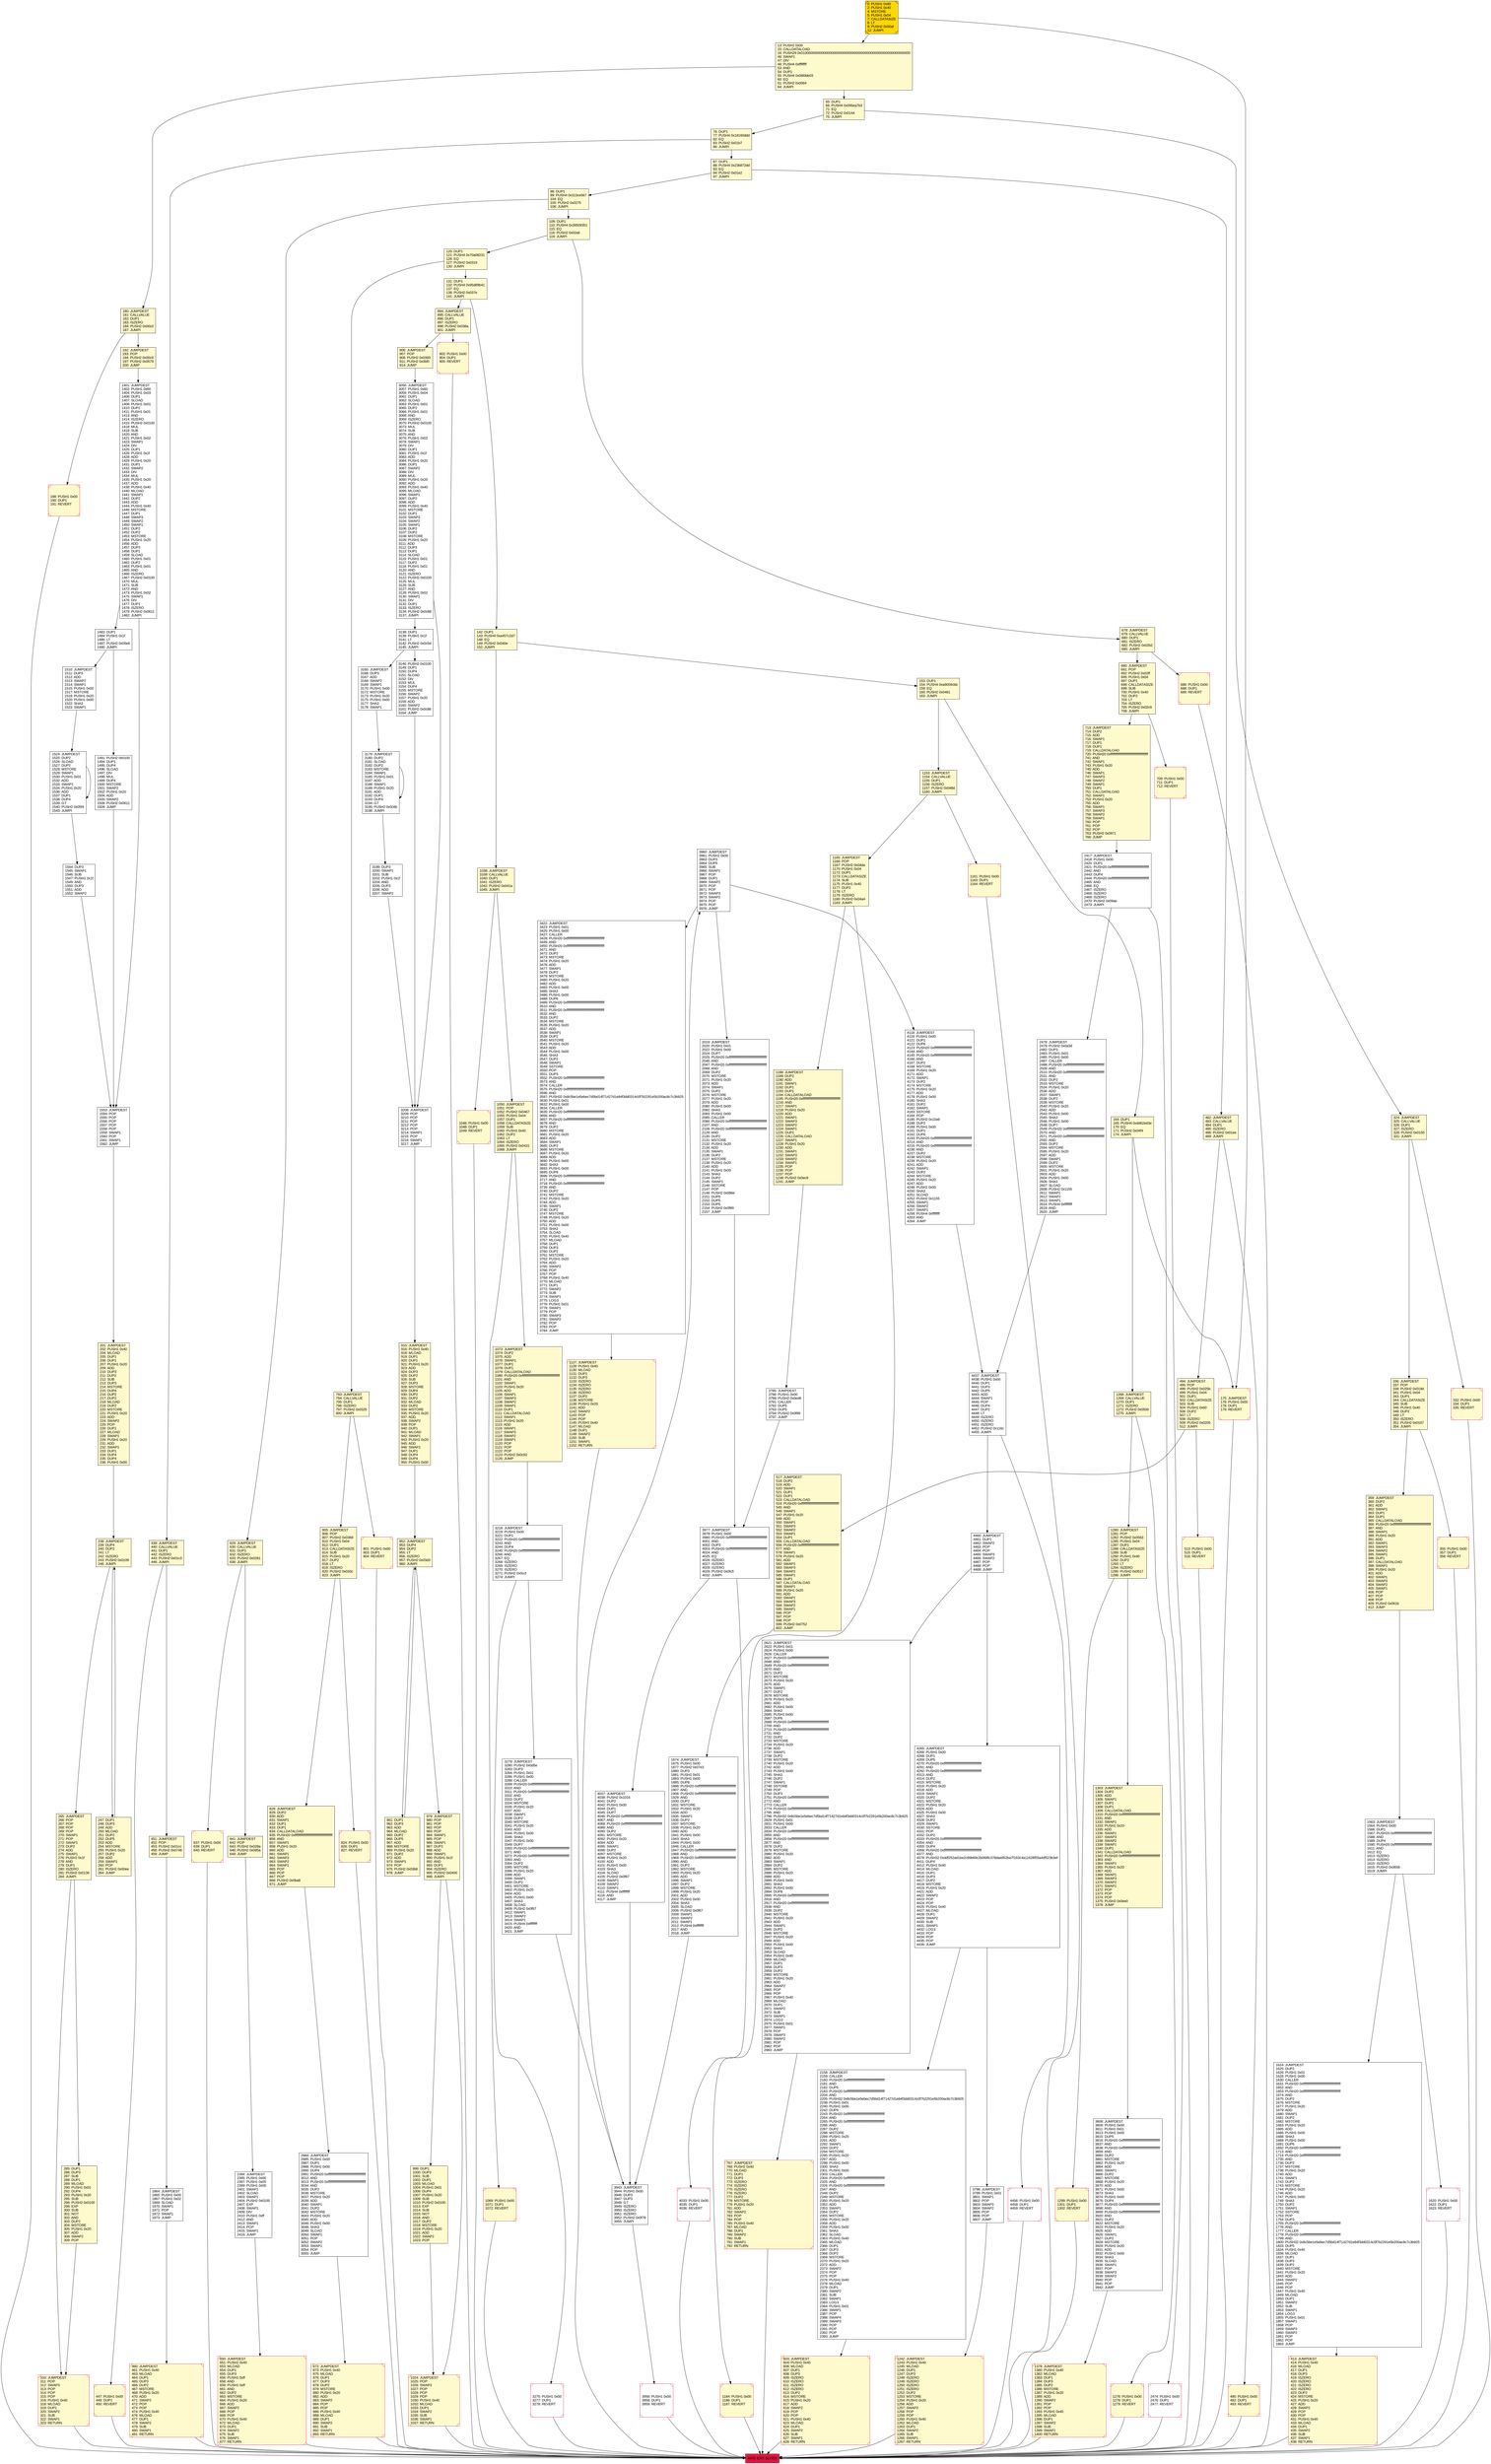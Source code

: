 digraph G {
bgcolor=transparent rankdir=UD;
node [shape=box style=filled color=black fillcolor=white fontname=arial fontcolor=black];
1184 [label="1184: PUSH1 0x00\l1186: DUP1\l1187: REVERT\l" fillcolor=lemonchiffon shape=Msquare color=crimson ];
4460 [label="4460: JUMPDEST\l4461: DUP1\l4462: SWAP2\l4463: POP\l4464: POP\l4465: SWAP3\l4466: SWAP2\l4467: POP\l4468: POP\l4469: JUMP\l" ];
2417 [label="2417: JUMPDEST\l2418: PUSH1 0x00\l2420: DUP1\l2421: PUSH20 0xffffffffffffffffffffffffffffffffffffffff\l2442: AND\l2443: DUP4\l2444: PUSH20 0xffffffffffffffffffffffffffffffffffffffff\l2465: AND\l2466: EQ\l2467: ISZERO\l2468: ISZERO\l2469: ISZERO\l2470: PUSH2 0x09ae\l2473: JUMPI\l" ];
952 [label="952: JUMPDEST\l953: DUP4\l954: DUP2\l955: LT\l956: ISZERO\l957: PUSH2 0x03d3\l960: JUMPI\l" fillcolor=lemonchiffon ];
0 [label="0: PUSH1 0x80\l2: PUSH1 0x40\l4: MSTORE\l5: PUSH1 0x04\l7: CALLDATASIZE\l8: LT\l9: PUSH2 0x00af\l12: JUMPI\l" fillcolor=lemonchiffon shape=Msquare fillcolor=gold ];
2474 [label="2474: PUSH1 0x00\l2476: DUP1\l2477: REVERT\l" shape=Msquare color=crimson ];
3977 [label="3977: JUMPDEST\l3978: PUSH1 0x00\l3980: PUSH20 0xffffffffffffffffffffffffffffffffffffffff\l4001: AND\l4002: DUP3\l4003: PUSH20 0xffffffffffffffffffffffffffffffffffffffff\l4024: AND\l4025: EQ\l4026: ISZERO\l4027: ISZERO\l4028: ISZERO\l4029: PUSH2 0x0fc5\l4032: JUMPI\l" ];
686 [label="686: PUSH1 0x00\l688: DUP1\l689: REVERT\l" fillcolor=lemonchiffon shape=Msquare color=crimson ];
3218 [label="3218: JUMPDEST\l3219: PUSH1 0x00\l3221: DUP1\l3222: PUSH20 0xffffffffffffffffffffffffffffffffffffffff\l3243: AND\l3244: DUP4\l3245: PUSH20 0xffffffffffffffffffffffffffffffffffffffff\l3266: AND\l3267: EQ\l3268: ISZERO\l3269: ISZERO\l3270: ISZERO\l3271: PUSH2 0x0ccf\l3274: JUMPI\l" ];
4118 [label="4118: JUMPDEST\l4119: PUSH1 0x00\l4121: DUP1\l4122: DUP6\l4123: PUSH20 0xffffffffffffffffffffffffffffffffffffffff\l4144: AND\l4145: PUSH20 0xffffffffffffffffffffffffffffffffffffffff\l4166: AND\l4167: DUP2\l4168: MSTORE\l4169: PUSH1 0x20\l4171: ADD\l4172: SWAP1\l4173: DUP2\l4174: MSTORE\l4175: PUSH1 0x20\l4177: ADD\l4178: PUSH1 0x00\l4180: SHA3\l4181: DUP2\l4182: SWAP1\l4183: SSTORE\l4184: POP\l4185: PUSH2 0x10a9\l4188: DUP2\l4189: PUSH1 0x00\l4191: DUP1\l4192: DUP6\l4193: PUSH20 0xffffffffffffffffffffffffffffffffffffffff\l4214: AND\l4215: PUSH20 0xffffffffffffffffffffffffffffffffffffffff\l4236: AND\l4237: DUP2\l4238: MSTORE\l4239: PUSH1 0x20\l4241: ADD\l4242: SWAP1\l4243: DUP2\l4244: MSTORE\l4245: PUSH1 0x20\l4247: ADD\l4248: PUSH1 0x00\l4250: SHA3\l4251: SLOAD\l4252: PUSH2 0x1155\l4255: SWAP1\l4256: SWAP2\l4257: SWAP1\l4258: PUSH4 0xffffffff\l4263: AND\l4264: JUMP\l" ];
1038 [label="1038: JUMPDEST\l1039: CALLVALUE\l1040: DUP1\l1041: ISZERO\l1042: PUSH2 0x041a\l1045: JUMPI\l" fillcolor=lemonchiffon ];
285 [label="285: DUP1\l286: DUP3\l287: SUB\l288: DUP1\l289: MLOAD\l290: PUSH1 0x01\l292: DUP4\l293: PUSH1 0x20\l295: SUB\l296: PUSH2 0x0100\l299: EXP\l300: SUB\l301: NOT\l302: AND\l303: DUP2\l304: MSTORE\l305: PUSH1 0x20\l307: ADD\l308: SWAP2\l309: POP\l" fillcolor=lemonchiffon ];
188 [label="188: PUSH1 0x00\l190: DUP1\l191: REVERT\l" fillcolor=lemonchiffon shape=Msquare color=crimson ];
76 [label="76: DUP1\l77: PUSH4 0x18160ddd\l82: EQ\l83: PUSH2 0x01b7\l86: JUMPI\l" fillcolor=lemonchiffon ];
447 [label="447: PUSH1 0x00\l449: DUP1\l450: REVERT\l" fillcolor=lemonchiffon shape=Msquare color=crimson ];
439 [label="439: JUMPDEST\l440: CALLVALUE\l441: DUP1\l442: ISZERO\l443: PUSH2 0x01c3\l446: JUMPI\l" fillcolor=lemonchiffon ];
1073 [label="1073: JUMPDEST\l1074: DUP2\l1075: ADD\l1076: SWAP1\l1077: DUP1\l1078: DUP1\l1079: CALLDATALOAD\l1080: PUSH20 0xffffffffffffffffffffffffffffffffffffffff\l1101: AND\l1102: SWAP1\l1103: PUSH1 0x20\l1105: ADD\l1106: SWAP1\l1107: SWAP3\l1108: SWAP2\l1109: SWAP1\l1110: DUP1\l1111: CALLDATALOAD\l1112: SWAP1\l1113: PUSH1 0x20\l1115: ADD\l1116: SWAP1\l1117: SWAP3\l1118: SWAP2\l1119: SWAP1\l1120: POP\l1121: POP\l1122: POP\l1123: PUSH2 0x0c92\l1126: JUMP\l" fillcolor=lemonchiffon ];
1165 [label="1165: JUMPDEST\l1166: POP\l1167: PUSH2 0x04da\l1170: PUSH1 0x04\l1172: DUP1\l1173: CALLDATASIZE\l1174: SUB\l1175: PUSH1 0x40\l1177: DUP2\l1178: LT\l1179: ISZERO\l1180: PUSH2 0x04a4\l1183: JUMPI\l" fillcolor=lemonchiffon ];
915 [label="915: JUMPDEST\l916: PUSH1 0x40\l918: MLOAD\l919: DUP1\l920: DUP1\l921: PUSH1 0x20\l923: ADD\l924: DUP3\l925: DUP2\l926: SUB\l927: DUP3\l928: MSTORE\l929: DUP4\l930: DUP2\l931: DUP2\l932: MLOAD\l933: DUP2\l934: MSTORE\l935: PUSH1 0x20\l937: ADD\l938: SWAP2\l939: POP\l940: DUP1\l941: MLOAD\l942: SWAP1\l943: PUSH1 0x20\l945: ADD\l946: SWAP1\l947: DUP1\l948: DUP4\l949: DUP4\l950: PUSH1 0x00\l" fillcolor=lemonchiffon ];
805 [label="805: JUMPDEST\l806: POP\l807: PUSH2 0x0368\l810: PUSH1 0x04\l812: DUP1\l813: CALLDATASIZE\l814: SUB\l815: PUSH1 0x20\l817: DUP2\l818: LT\l819: ISZERO\l820: PUSH2 0x033c\l823: JUMPI\l" fillcolor=lemonchiffon ];
1553 [label="1553: JUMPDEST\l1554: POP\l1555: POP\l1556: POP\l1557: POP\l1558: POP\l1559: SWAP1\l1560: POP\l1561: SWAP1\l1562: JUMP\l" ];
3279 [label="3279: JUMPDEST\l3280: PUSH2 0x0d5e\l3283: DUP3\l3284: PUSH1 0x01\l3286: PUSH1 0x00\l3288: CALLER\l3289: PUSH20 0xffffffffffffffffffffffffffffffffffffffff\l3310: AND\l3311: PUSH20 0xffffffffffffffffffffffffffffffffffffffff\l3332: AND\l3333: DUP2\l3334: MSTORE\l3335: PUSH1 0x20\l3337: ADD\l3338: SWAP1\l3339: DUP2\l3340: MSTORE\l3341: PUSH1 0x20\l3343: ADD\l3344: PUSH1 0x00\l3346: SHA3\l3347: PUSH1 0x00\l3349: DUP7\l3350: PUSH20 0xffffffffffffffffffffffffffffffffffffffff\l3371: AND\l3372: PUSH20 0xffffffffffffffffffffffffffffffffffffffff\l3393: AND\l3394: DUP2\l3395: MSTORE\l3396: PUSH1 0x20\l3398: ADD\l3399: SWAP1\l3400: DUP2\l3401: MSTORE\l3402: PUSH1 0x20\l3404: ADD\l3405: PUSH1 0x00\l3407: SHA3\l3408: SLOAD\l3409: PUSH2 0x0f67\l3412: SWAP1\l3413: SWAP2\l3414: SWAP1\l3415: PUSH4 0xffffffff\l3420: AND\l3421: JUMP\l" ];
902 [label="902: PUSH1 0x00\l904: DUP1\l905: REVERT\l" fillcolor=lemonchiffon shape=Msquare color=crimson ];
1268 [label="1268: JUMPDEST\l1269: CALLVALUE\l1270: DUP1\l1271: ISZERO\l1272: PUSH2 0x0500\l1275: JUMPI\l" fillcolor=lemonchiffon ];
1161 [label="1161: PUSH1 0x00\l1163: DUP1\l1164: REVERT\l" fillcolor=lemonchiffon shape=Msquare color=crimson ];
2019 [label="2019: JUMPDEST\l2020: PUSH1 0x01\l2022: PUSH1 0x00\l2024: DUP7\l2025: PUSH20 0xffffffffffffffffffffffffffffffffffffffff\l2046: AND\l2047: PUSH20 0xffffffffffffffffffffffffffffffffffffffff\l2068: AND\l2069: DUP2\l2070: MSTORE\l2071: PUSH1 0x20\l2073: ADD\l2074: SWAP1\l2075: DUP2\l2076: MSTORE\l2077: PUSH1 0x20\l2079: ADD\l2080: PUSH1 0x00\l2082: SHA3\l2083: PUSH1 0x00\l2085: CALLER\l2086: PUSH20 0xffffffffffffffffffffffffffffffffffffffff\l2107: AND\l2108: PUSH20 0xffffffffffffffffffffffffffffffffffffffff\l2129: AND\l2130: DUP2\l2131: MSTORE\l2132: PUSH1 0x20\l2134: ADD\l2135: SWAP1\l2136: DUP2\l2137: MSTORE\l2138: PUSH1 0x20\l2140: ADD\l2141: PUSH1 0x00\l2143: SHA3\l2144: DUP2\l2145: SWAP1\l2146: SSTORE\l2147: POP\l2148: PUSH2 0x086e\l2151: DUP5\l2152: DUP5\l2153: DUP5\l2154: PUSH2 0x0f89\l2157: JUMP\l" ];
3960 [label="3960: JUMPDEST\l3961: PUSH1 0x00\l3963: DUP3\l3964: DUP5\l3965: SUB\l3966: SWAP1\l3967: POP\l3968: DUP1\l3969: SWAP2\l3970: POP\l3971: POP\l3972: SWAP3\l3973: SWAP2\l3974: POP\l3975: POP\l3976: JUMP\l" ];
494 [label="494: JUMPDEST\l495: POP\l496: PUSH2 0x025b\l499: PUSH1 0x04\l501: DUP1\l502: CALLDATASIZE\l503: SUB\l504: PUSH1 0x60\l506: DUP2\l507: LT\l508: ISZERO\l509: PUSH2 0x0205\l512: JUMPI\l" fillcolor=lemonchiffon ];
109 [label="109: DUP1\l110: PUSH4 0x39509351\l115: EQ\l116: PUSH2 0x02a6\l119: JUMPI\l" fillcolor=lemonchiffon ];
1544 [label="1544: DUP3\l1545: SWAP1\l1546: SUB\l1547: PUSH1 0x1f\l1549: AND\l1550: DUP3\l1551: ADD\l1552: SWAP2\l" ];
87 [label="87: DUP1\l88: PUSH4 0x23b872dd\l93: EQ\l94: PUSH2 0x01e2\l97: JUMPI\l" fillcolor=lemonchiffon ];
3179 [label="3179: JUMPDEST\l3180: DUP2\l3181: SLOAD\l3182: DUP2\l3183: MSTORE\l3184: SWAP1\l3185: PUSH1 0x01\l3187: ADD\l3188: SWAP1\l3189: PUSH1 0x20\l3191: ADD\l3192: DUP1\l3193: DUP4\l3194: GT\l3195: PUSH2 0x0c6b\l3198: JUMPI\l" ];
2984 [label="2984: JUMPDEST\l2985: PUSH1 0x00\l2987: DUP1\l2988: PUSH1 0x00\l2990: DUP4\l2991: PUSH20 0xffffffffffffffffffffffffffffffffffffffff\l3012: AND\l3013: PUSH20 0xffffffffffffffffffffffffffffffffffffffff\l3034: AND\l3035: DUP2\l3036: MSTORE\l3037: PUSH1 0x20\l3039: ADD\l3040: SWAP1\l3041: DUP2\l3042: MSTORE\l3043: PUSH1 0x20\l3045: ADD\l3046: PUSH1 0x00\l3048: SHA3\l3049: SLOAD\l3050: SWAP1\l3051: POP\l3052: SWAP2\l3053: SWAP1\l3054: POP\l3055: JUMP\l" ];
650 [label="650: JUMPDEST\l651: PUSH1 0x40\l653: MLOAD\l654: DUP1\l655: DUP3\l656: PUSH1 0xff\l658: AND\l659: PUSH1 0xff\l661: AND\l662: DUP2\l663: MSTORE\l664: PUSH1 0x20\l666: ADD\l667: SWAP2\l668: POP\l669: POP\l670: PUSH1 0x40\l672: MLOAD\l673: DUP1\l674: SWAP2\l675: SUB\l676: SWAP1\l677: RETURN\l" fillcolor=lemonchiffon shape=Msquare color=crimson ];
153 [label="153: DUP1\l154: PUSH4 0xa9059cbb\l159: EQ\l160: PUSH2 0x0481\l163: JUMPI\l" fillcolor=lemonchiffon ];
1188 [label="1188: JUMPDEST\l1189: DUP2\l1190: ADD\l1191: SWAP1\l1192: DUP1\l1193: DUP1\l1194: CALLDATALOAD\l1195: PUSH20 0xffffffffffffffffffffffffffffffffffffffff\l1216: AND\l1217: SWAP1\l1218: PUSH1 0x20\l1220: ADD\l1221: SWAP1\l1222: SWAP3\l1223: SWAP2\l1224: SWAP1\l1225: DUP1\l1226: CALLDATALOAD\l1227: SWAP1\l1228: PUSH1 0x20\l1230: ADD\l1231: SWAP1\l1232: SWAP3\l1233: SWAP2\l1234: SWAP1\l1235: POP\l1236: POP\l1237: POP\l1238: PUSH2 0x0ec9\l1241: JUMP\l" fillcolor=lemonchiffon ];
3165 [label="3165: JUMPDEST\l3166: DUP3\l3167: ADD\l3168: SWAP2\l3169: SWAP1\l3170: PUSH1 0x00\l3172: MSTORE\l3173: PUSH1 0x20\l3175: PUSH1 0x00\l3177: SHA3\l3178: SWAP1\l" ];
3199 [label="3199: DUP3\l3200: SWAP1\l3201: SUB\l3202: PUSH1 0x1f\l3204: AND\l3205: DUP3\l3206: ADD\l3207: SWAP2\l" ];
490 [label="490: PUSH1 0x00\l492: DUP1\l493: REVERT\l" fillcolor=lemonchiffon shape=Msquare color=crimson ];
1491 [label="1491: PUSH2 0x0100\l1494: DUP1\l1495: DUP4\l1496: SLOAD\l1497: DIV\l1498: MUL\l1499: DUP4\l1500: MSTORE\l1501: SWAP2\l1502: PUSH1 0x20\l1504: ADD\l1505: SWAP2\l1506: PUSH2 0x0611\l1509: JUMP\l" ];
164 [label="164: DUP1\l165: PUSH4 0xdd62ed3e\l170: EQ\l171: PUSH2 0x04f4\l174: JUMPI\l" fillcolor=lemonchiffon ];
1874 [label="1874: JUMPDEST\l1875: PUSH1 0x00\l1877: PUSH2 0x07e3\l1880: DUP3\l1881: PUSH1 0x01\l1883: PUSH1 0x00\l1885: DUP8\l1886: PUSH20 0xffffffffffffffffffffffffffffffffffffffff\l1907: AND\l1908: PUSH20 0xffffffffffffffffffffffffffffffffffffffff\l1929: AND\l1930: DUP2\l1931: MSTORE\l1932: PUSH1 0x20\l1934: ADD\l1935: SWAP1\l1936: DUP2\l1937: MSTORE\l1938: PUSH1 0x20\l1940: ADD\l1941: PUSH1 0x00\l1943: SHA3\l1944: PUSH1 0x00\l1946: CALLER\l1947: PUSH20 0xffffffffffffffffffffffffffffffffffffffff\l1968: AND\l1969: PUSH20 0xffffffffffffffffffffffffffffffffffffffff\l1990: AND\l1991: DUP2\l1992: MSTORE\l1993: PUSH1 0x20\l1995: ADD\l1996: SWAP1\l1997: DUP2\l1998: MSTORE\l1999: PUSH1 0x20\l2001: ADD\l2002: PUSH1 0x00\l2004: SHA3\l2005: SLOAD\l2006: PUSH2 0x0f67\l2009: SWAP1\l2010: SWAP2\l2011: SWAP1\l2012: PUSH4 0xffffffff\l2017: AND\l2018: JUMP\l" ];
713 [label="713: JUMPDEST\l714: DUP2\l715: ADD\l716: SWAP1\l717: DUP1\l718: DUP1\l719: CALLDATALOAD\l720: PUSH20 0xffffffffffffffffffffffffffffffffffffffff\l741: AND\l742: SWAP1\l743: PUSH1 0x20\l745: ADD\l746: SWAP1\l747: SWAP3\l748: SWAP2\l749: SWAP1\l750: DUP1\l751: CALLDATALOAD\l752: SWAP1\l753: PUSH1 0x20\l755: ADD\l756: SWAP1\l757: SWAP3\l758: SWAP2\l759: SWAP1\l760: POP\l761: POP\l762: POP\l763: PUSH2 0x0971\l766: JUMP\l" fillcolor=lemonchiffon ];
1127 [label="1127: JUMPDEST\l1128: PUSH1 0x40\l1130: MLOAD\l1131: DUP1\l1132: DUP3\l1133: ISZERO\l1134: ISZERO\l1135: ISZERO\l1136: ISZERO\l1137: DUP2\l1138: MSTORE\l1139: PUSH1 0x20\l1141: ADD\l1142: SWAP2\l1143: POP\l1144: POP\l1145: PUSH1 0x40\l1147: MLOAD\l1148: DUP1\l1149: SWAP2\l1150: SUB\l1151: SWAP1\l1152: RETURN\l" fillcolor=lemonchiffon shape=Msquare color=crimson ];
2158 [label="2158: JUMPDEST\l2159: CALLER\l2160: PUSH20 0xffffffffffffffffffffffffffffffffffffffff\l2181: AND\l2182: DUP5\l2183: PUSH20 0xffffffffffffffffffffffffffffffffffffffff\l2204: AND\l2205: PUSH32 0x8c5be1e5ebec7d5bd14f71427d1e84f3dd0314c0f7b2291e5b200ac8c7c3b925\l2238: PUSH1 0x01\l2240: PUSH1 0x00\l2242: DUP9\l2243: PUSH20 0xffffffffffffffffffffffffffffffffffffffff\l2264: AND\l2265: PUSH20 0xffffffffffffffffffffffffffffffffffffffff\l2286: AND\l2287: DUP2\l2288: MSTORE\l2289: PUSH1 0x20\l2291: ADD\l2292: SWAP1\l2293: DUP2\l2294: MSTORE\l2295: PUSH1 0x20\l2297: ADD\l2298: PUSH1 0x00\l2300: SHA3\l2301: PUSH1 0x00\l2303: CALLER\l2304: PUSH20 0xffffffffffffffffffffffffffffffffffffffff\l2325: AND\l2326: PUSH20 0xffffffffffffffffffffffffffffffffffffffff\l2347: AND\l2348: DUP2\l2349: MSTORE\l2350: PUSH1 0x20\l2352: ADD\l2353: SWAP1\l2354: DUP2\l2355: MSTORE\l2356: PUSH1 0x20\l2358: ADD\l2359: PUSH1 0x00\l2361: SHA3\l2362: SLOAD\l2363: PUSH1 0x40\l2365: MLOAD\l2366: DUP1\l2367: DUP3\l2368: DUP2\l2369: MSTORE\l2370: PUSH1 0x20\l2372: ADD\l2373: SWAP2\l2374: POP\l2375: POP\l2376: PUSH1 0x40\l2378: MLOAD\l2379: DUP1\l2380: SWAP2\l2381: SUB\l2382: SWAP1\l2383: LOG3\l2384: PUSH1 0x01\l2386: SWAP1\l2387: POP\l2388: SWAP4\l2389: SWAP3\l2390: POP\l2391: POP\l2392: POP\l2393: JUMP\l" ];
690 [label="690: JUMPDEST\l691: POP\l692: PUSH2 0x02ff\l695: PUSH1 0x04\l697: DUP1\l698: CALLDATASIZE\l699: SUB\l700: PUSH1 0x40\l702: DUP2\l703: LT\l704: ISZERO\l705: PUSH2 0x02c9\l708: JUMPI\l" fillcolor=lemonchiffon ];
1276 [label="1276: PUSH1 0x00\l1278: DUP1\l1279: REVERT\l" fillcolor=lemonchiffon shape=Msquare color=crimson ];
4033 [label="4033: PUSH1 0x00\l4035: DUP1\l4036: REVERT\l" shape=Msquare color=crimson ];
793 [label="793: JUMPDEST\l794: CALLVALUE\l795: DUP1\l796: ISZERO\l797: PUSH2 0x0325\l800: JUMPI\l" fillcolor=lemonchiffon ];
1563 [label="1563: JUMPDEST\l1564: PUSH1 0x00\l1566: DUP1\l1567: PUSH20 0xffffffffffffffffffffffffffffffffffffffff\l1588: AND\l1589: DUP4\l1590: PUSH20 0xffffffffffffffffffffffffffffffffffffffff\l1611: AND\l1612: EQ\l1613: ISZERO\l1614: ISZERO\l1615: ISZERO\l1616: PUSH2 0x0658\l1619: JUMPI\l" ];
709 [label="709: PUSH1 0x00\l711: DUP1\l712: REVERT\l" fillcolor=lemonchiffon shape=Msquare color=crimson ];
603 [label="603: JUMPDEST\l604: PUSH1 0x40\l606: MLOAD\l607: DUP1\l608: DUP3\l609: ISZERO\l610: ISZERO\l611: ISZERO\l612: ISZERO\l613: DUP2\l614: MSTORE\l615: PUSH1 0x20\l617: ADD\l618: SWAP2\l619: POP\l620: POP\l621: PUSH1 0x40\l623: MLOAD\l624: DUP1\l625: SWAP2\l626: SUB\l627: SWAP1\l628: RETURN\l" fillcolor=lemonchiffon shape=Msquare color=crimson ];
3808 [label="3808: JUMPDEST\l3809: PUSH1 0x00\l3811: PUSH1 0x01\l3813: PUSH1 0x00\l3815: DUP5\l3816: PUSH20 0xffffffffffffffffffffffffffffffffffffffff\l3837: AND\l3838: PUSH20 0xffffffffffffffffffffffffffffffffffffffff\l3859: AND\l3860: DUP2\l3861: MSTORE\l3862: PUSH1 0x20\l3864: ADD\l3865: SWAP1\l3866: DUP2\l3867: MSTORE\l3868: PUSH1 0x20\l3870: ADD\l3871: PUSH1 0x00\l3873: SHA3\l3874: PUSH1 0x00\l3876: DUP4\l3877: PUSH20 0xffffffffffffffffffffffffffffffffffffffff\l3898: AND\l3899: PUSH20 0xffffffffffffffffffffffffffffffffffffffff\l3920: AND\l3921: DUP2\l3922: MSTORE\l3923: PUSH1 0x20\l3925: ADD\l3926: SWAP1\l3927: DUP2\l3928: MSTORE\l3929: PUSH1 0x20\l3931: ADD\l3932: PUSH1 0x00\l3934: SHA3\l3935: SLOAD\l3936: SWAP1\l3937: POP\l3938: SWAP3\l3939: SWAP2\l3940: POP\l3941: POP\l3942: JUMP\l" ];
979 [label="979: JUMPDEST\l980: POP\l981: POP\l982: POP\l983: POP\l984: SWAP1\l985: POP\l986: SWAP1\l987: DUP2\l988: ADD\l989: SWAP1\l990: PUSH1 0x1f\l992: AND\l993: DUP1\l994: ISZERO\l995: PUSH2 0x0400\l998: JUMPI\l" fillcolor=lemonchiffon ];
3275 [label="3275: PUSH1 0x00\l3277: DUP1\l3278: REVERT\l" shape=Msquare color=crimson ];
517 [label="517: JUMPDEST\l518: DUP2\l519: ADD\l520: SWAP1\l521: DUP1\l522: DUP1\l523: CALLDATALOAD\l524: PUSH20 0xffffffffffffffffffffffffffffffffffffffff\l545: AND\l546: SWAP1\l547: PUSH1 0x20\l549: ADD\l550: SWAP1\l551: SWAP3\l552: SWAP2\l553: SWAP1\l554: DUP1\l555: CALLDATALOAD\l556: PUSH20 0xffffffffffffffffffffffffffffffffffffffff\l577: AND\l578: SWAP1\l579: PUSH1 0x20\l581: ADD\l582: SWAP1\l583: SWAP3\l584: SWAP2\l585: SWAP1\l586: DUP1\l587: CALLDATALOAD\l588: SWAP1\l589: PUSH1 0x20\l591: ADD\l592: SWAP1\l593: SWAP3\l594: SWAP2\l595: SWAP1\l596: POP\l597: POP\l598: POP\l599: PUSH2 0x0752\l602: JUMP\l" fillcolor=lemonchiffon ];
4265 [label="4265: JUMPDEST\l4266: PUSH1 0x00\l4268: DUP1\l4269: DUP5\l4270: PUSH20 0xffffffffffffffffffffffffffffffffffffffff\l4291: AND\l4292: PUSH20 0xffffffffffffffffffffffffffffffffffffffff\l4313: AND\l4314: DUP2\l4315: MSTORE\l4316: PUSH1 0x20\l4318: ADD\l4319: SWAP1\l4320: DUP2\l4321: MSTORE\l4322: PUSH1 0x20\l4324: ADD\l4325: PUSH1 0x00\l4327: SHA3\l4328: DUP2\l4329: SWAP1\l4330: SSTORE\l4331: POP\l4332: DUP2\l4333: PUSH20 0xffffffffffffffffffffffffffffffffffffffff\l4354: AND\l4355: DUP4\l4356: PUSH20 0xffffffffffffffffffffffffffffffffffffffff\l4377: AND\l4378: PUSH32 0xddf252ad1be2c89b69c2b068fc378daa952ba7f163c4a11628f55a4df523b3ef\l4411: DUP4\l4412: PUSH1 0x40\l4414: MLOAD\l4415: DUP1\l4416: DUP3\l4417: DUP2\l4418: MSTORE\l4419: PUSH1 0x20\l4421: ADD\l4422: SWAP2\l4423: POP\l4424: POP\l4425: PUSH1 0x40\l4427: MLOAD\l4428: DUP1\l4429: SWAP2\l4430: SUB\l4431: SWAP1\l4432: LOG3\l4433: POP\l4434: POP\l4435: POP\l4436: JUMP\l" ];
4470 [label="4470: EXIT BLOCK\l" fillcolor=crimson ];
201 [label="201: JUMPDEST\l202: PUSH1 0x40\l204: MLOAD\l205: DUP1\l206: DUP1\l207: PUSH1 0x20\l209: ADD\l210: DUP3\l211: DUP2\l212: SUB\l213: DUP3\l214: MSTORE\l215: DUP4\l216: DUP2\l217: DUP2\l218: MLOAD\l219: DUP2\l220: MSTORE\l221: PUSH1 0x20\l223: ADD\l224: SWAP2\l225: POP\l226: DUP1\l227: MLOAD\l228: SWAP1\l229: PUSH1 0x20\l231: ADD\l232: SWAP1\l233: DUP1\l234: DUP4\l235: DUP4\l236: PUSH1 0x00\l" fillcolor=lemonchiffon ];
3943 [label="3943: JUMPDEST\l3944: PUSH1 0x00\l3946: DUP3\l3947: DUP3\l3948: GT\l3949: ISZERO\l3950: ISZERO\l3951: ISZERO\l3952: PUSH2 0x0f78\l3955: JUMPI\l" ];
3798 [label="3798: JUMPDEST\l3799: PUSH1 0x01\l3801: SWAP1\l3802: POP\l3803: SWAP3\l3804: SWAP2\l3805: POP\l3806: POP\l3807: JUMP\l" ];
359 [label="359: JUMPDEST\l360: DUP2\l361: ADD\l362: SWAP1\l363: DUP1\l364: DUP1\l365: CALLDATALOAD\l366: PUSH20 0xffffffffffffffffffffffffffffffffffffffff\l387: AND\l388: SWAP1\l389: PUSH1 0x20\l391: ADD\l392: SWAP1\l393: SWAP3\l394: SWAP2\l395: SWAP1\l396: DUP1\l397: CALLDATALOAD\l398: SWAP1\l399: PUSH1 0x20\l401: ADD\l402: SWAP1\l403: SWAP3\l404: SWAP2\l405: SWAP1\l406: POP\l407: POP\l408: POP\l409: PUSH2 0x061b\l412: JUMP\l" fillcolor=lemonchiffon ];
460 [label="460: JUMPDEST\l461: PUSH1 0x40\l463: MLOAD\l464: DUP1\l465: DUP3\l466: DUP2\l467: MSTORE\l468: PUSH1 0x20\l470: ADD\l471: SWAP2\l472: POP\l473: POP\l474: PUSH1 0x40\l476: MLOAD\l477: DUP1\l478: SWAP2\l479: SUB\l480: SWAP1\l481: RETURN\l" fillcolor=lemonchiffon shape=Msquare color=crimson ];
1864 [label="1864: JUMPDEST\l1865: PUSH1 0x00\l1867: PUSH1 0x02\l1869: SLOAD\l1870: SWAP1\l1871: POP\l1872: SWAP1\l1873: JUMP\l" ];
801 [label="801: PUSH1 0x00\l803: DUP1\l804: REVERT\l" fillcolor=lemonchiffon shape=Msquare color=crimson ];
1069 [label="1069: PUSH1 0x00\l1071: DUP1\l1072: REVERT\l" fillcolor=lemonchiffon shape=Msquare color=crimson ];
1483 [label="1483: DUP1\l1484: PUSH1 0x1f\l1486: LT\l1487: PUSH2 0x05e6\l1490: JUMPI\l" ];
120 [label="120: DUP1\l121: PUSH4 0x70a08231\l126: EQ\l127: PUSH2 0x0319\l130: JUMPI\l" fillcolor=lemonchiffon ];
451 [label="451: JUMPDEST\l452: POP\l453: PUSH2 0x01cc\l456: PUSH2 0x0748\l459: JUMP\l" fillcolor=lemonchiffon ];
98 [label="98: DUP1\l99: PUSH4 0x313ce567\l104: EQ\l105: PUSH2 0x0275\l108: JUMPI\l" fillcolor=lemonchiffon ];
1024 [label="1024: JUMPDEST\l1025: POP\l1026: SWAP3\l1027: POP\l1028: POP\l1029: POP\l1030: PUSH1 0x40\l1032: MLOAD\l1033: DUP1\l1034: SWAP2\l1035: SUB\l1036: SWAP1\l1037: RETURN\l" fillcolor=lemonchiffon shape=Msquare color=crimson ];
2478 [label="2478: JUMPDEST\l2479: PUSH2 0x0a3d\l2482: DUP3\l2483: PUSH1 0x01\l2485: PUSH1 0x00\l2487: CALLER\l2488: PUSH20 0xffffffffffffffffffffffffffffffffffffffff\l2509: AND\l2510: PUSH20 0xffffffffffffffffffffffffffffffffffffffff\l2531: AND\l2532: DUP2\l2533: MSTORE\l2534: PUSH1 0x20\l2536: ADD\l2537: SWAP1\l2538: DUP2\l2539: MSTORE\l2540: PUSH1 0x20\l2542: ADD\l2543: PUSH1 0x00\l2545: SHA3\l2546: PUSH1 0x00\l2548: DUP7\l2549: PUSH20 0xffffffffffffffffffffffffffffffffffffffff\l2570: AND\l2571: PUSH20 0xffffffffffffffffffffffffffffffffffffffff\l2592: AND\l2593: DUP2\l2594: MSTORE\l2595: PUSH1 0x20\l2597: ADD\l2598: SWAP1\l2599: DUP2\l2600: MSTORE\l2601: PUSH1 0x20\l2603: ADD\l2604: PUSH1 0x00\l2606: SHA3\l2607: SLOAD\l2608: PUSH2 0x1155\l2611: SWAP1\l2612: SWAP2\l2613: SWAP1\l2614: PUSH4 0xffffffff\l2619: AND\l2620: JUMP\l" ];
824 [label="824: PUSH1 0x00\l826: DUP1\l827: REVERT\l" fillcolor=lemonchiffon shape=Msquare color=crimson ];
4037 [label="4037: JUMPDEST\l4038: PUSH2 0x1016\l4041: DUP2\l4042: PUSH1 0x00\l4044: DUP1\l4045: DUP7\l4046: PUSH20 0xffffffffffffffffffffffffffffffffffffffff\l4067: AND\l4068: PUSH20 0xffffffffffffffffffffffffffffffffffffffff\l4089: AND\l4090: DUP2\l4091: MSTORE\l4092: PUSH1 0x20\l4094: ADD\l4095: SWAP1\l4096: DUP2\l4097: MSTORE\l4098: PUSH1 0x20\l4100: ADD\l4101: PUSH1 0x00\l4103: SHA3\l4104: SLOAD\l4105: PUSH2 0x0f67\l4108: SWAP1\l4109: SWAP2\l4110: SWAP1\l4111: PUSH4 0xffffffff\l4116: AND\l4117: JUMP\l" ];
192 [label="192: JUMPDEST\l193: POP\l194: PUSH2 0x00c9\l197: PUSH2 0x0579\l200: JUMP\l" fillcolor=lemonchiffon ];
1050 [label="1050: JUMPDEST\l1051: POP\l1052: PUSH2 0x0467\l1055: PUSH1 0x04\l1057: DUP1\l1058: CALLDATASIZE\l1059: SUB\l1060: PUSH1 0x40\l1062: DUP2\l1063: LT\l1064: ISZERO\l1065: PUSH2 0x0431\l1068: JUMPI\l" fillcolor=lemonchiffon ];
3422 [label="3422: JUMPDEST\l3423: PUSH1 0x01\l3425: PUSH1 0x00\l3427: CALLER\l3428: PUSH20 0xffffffffffffffffffffffffffffffffffffffff\l3449: AND\l3450: PUSH20 0xffffffffffffffffffffffffffffffffffffffff\l3471: AND\l3472: DUP2\l3473: MSTORE\l3474: PUSH1 0x20\l3476: ADD\l3477: SWAP1\l3478: DUP2\l3479: MSTORE\l3480: PUSH1 0x20\l3482: ADD\l3483: PUSH1 0x00\l3485: SHA3\l3486: PUSH1 0x00\l3488: DUP6\l3489: PUSH20 0xffffffffffffffffffffffffffffffffffffffff\l3510: AND\l3511: PUSH20 0xffffffffffffffffffffffffffffffffffffffff\l3532: AND\l3533: DUP2\l3534: MSTORE\l3535: PUSH1 0x20\l3537: ADD\l3538: SWAP1\l3539: DUP2\l3540: MSTORE\l3541: PUSH1 0x20\l3543: ADD\l3544: PUSH1 0x00\l3546: SHA3\l3547: DUP2\l3548: SWAP1\l3549: SSTORE\l3550: POP\l3551: DUP3\l3552: PUSH20 0xffffffffffffffffffffffffffffffffffffffff\l3573: AND\l3574: CALLER\l3575: PUSH20 0xffffffffffffffffffffffffffffffffffffffff\l3596: AND\l3597: PUSH32 0x8c5be1e5ebec7d5bd14f71427d1e84f3dd0314c0f7b2291e5b200ac8c7c3b925\l3630: PUSH1 0x01\l3632: PUSH1 0x00\l3634: CALLER\l3635: PUSH20 0xffffffffffffffffffffffffffffffffffffffff\l3656: AND\l3657: PUSH20 0xffffffffffffffffffffffffffffffffffffffff\l3678: AND\l3679: DUP2\l3680: MSTORE\l3681: PUSH1 0x20\l3683: ADD\l3684: SWAP1\l3685: DUP2\l3686: MSTORE\l3687: PUSH1 0x20\l3689: ADD\l3690: PUSH1 0x00\l3692: SHA3\l3693: PUSH1 0x00\l3695: DUP8\l3696: PUSH20 0xffffffffffffffffffffffffffffffffffffffff\l3717: AND\l3718: PUSH20 0xffffffffffffffffffffffffffffffffffffffff\l3739: AND\l3740: DUP2\l3741: MSTORE\l3742: PUSH1 0x20\l3744: ADD\l3745: SWAP1\l3746: DUP2\l3747: MSTORE\l3748: PUSH1 0x20\l3750: ADD\l3751: PUSH1 0x00\l3753: SHA3\l3754: SLOAD\l3755: PUSH1 0x40\l3757: MLOAD\l3758: DUP1\l3759: DUP3\l3760: DUP2\l3761: MSTORE\l3762: PUSH1 0x20\l3764: ADD\l3765: SWAP2\l3766: POP\l3767: POP\l3768: PUSH1 0x40\l3770: MLOAD\l3771: DUP1\l3772: SWAP2\l3773: SUB\l3774: SWAP1\l3775: LOG3\l3776: PUSH1 0x01\l3778: SWAP1\l3779: POP\l3780: SWAP3\l3781: SWAP2\l3782: POP\l3783: POP\l3784: JUMP\l" ];
513 [label="513: PUSH1 0x00\l515: DUP1\l516: REVERT\l" fillcolor=lemonchiffon shape=Msquare color=crimson ];
413 [label="413: JUMPDEST\l414: PUSH1 0x40\l416: MLOAD\l417: DUP1\l418: DUP3\l419: ISZERO\l420: ISZERO\l421: ISZERO\l422: ISZERO\l423: DUP2\l424: MSTORE\l425: PUSH1 0x20\l427: ADD\l428: SWAP2\l429: POP\l430: POP\l431: PUSH1 0x40\l433: MLOAD\l434: DUP1\l435: SWAP2\l436: SUB\l437: SWAP1\l438: RETURN\l" fillcolor=lemonchiffon shape=Msquare color=crimson ];
3056 [label="3056: JUMPDEST\l3057: PUSH1 0x60\l3059: PUSH1 0x04\l3061: DUP1\l3062: SLOAD\l3063: PUSH1 0x01\l3065: DUP2\l3066: PUSH1 0x01\l3068: AND\l3069: ISZERO\l3070: PUSH2 0x0100\l3073: MUL\l3074: SUB\l3075: AND\l3076: PUSH1 0x02\l3078: SWAP1\l3079: DIV\l3080: DUP1\l3081: PUSH1 0x1f\l3083: ADD\l3084: PUSH1 0x20\l3086: DUP1\l3087: SWAP2\l3088: DIV\l3089: MUL\l3090: PUSH1 0x20\l3092: ADD\l3093: PUSH1 0x40\l3095: MLOAD\l3096: SWAP1\l3097: DUP2\l3098: ADD\l3099: PUSH1 0x40\l3101: MSTORE\l3102: DUP1\l3103: SWAP3\l3104: SWAP2\l3105: SWAP1\l3106: DUP2\l3107: DUP2\l3108: MSTORE\l3109: PUSH1 0x20\l3111: ADD\l3112: DUP3\l3113: DUP1\l3114: SLOAD\l3115: PUSH1 0x01\l3117: DUP2\l3118: PUSH1 0x01\l3120: AND\l3121: ISZERO\l3122: PUSH2 0x0100\l3125: MUL\l3126: SUB\l3127: AND\l3128: PUSH1 0x02\l3130: SWAP1\l3131: DIV\l3132: DUP1\l3133: ISZERO\l3134: PUSH2 0x0c88\l3137: JUMPI\l" ];
1303 [label="1303: JUMPDEST\l1304: DUP2\l1305: ADD\l1306: SWAP1\l1307: DUP1\l1308: DUP1\l1309: CALLDATALOAD\l1310: PUSH20 0xffffffffffffffffffffffffffffffffffffffff\l1331: AND\l1332: SWAP1\l1333: PUSH1 0x20\l1335: ADD\l1336: SWAP1\l1337: SWAP3\l1338: SWAP2\l1339: SWAP1\l1340: DUP1\l1341: CALLDATALOAD\l1342: PUSH20 0xffffffffffffffffffffffffffffffffffffffff\l1363: AND\l1364: SWAP1\l1365: PUSH1 0x20\l1367: ADD\l1368: SWAP1\l1369: SWAP3\l1370: SWAP2\l1371: SWAP1\l1372: POP\l1373: POP\l1374: POP\l1375: PUSH2 0x0ee0\l1378: JUMP\l" fillcolor=lemonchiffon ];
2394 [label="2394: JUMPDEST\l2395: PUSH1 0x00\l2397: PUSH1 0x05\l2399: PUSH1 0x00\l2401: SWAP1\l2402: SLOAD\l2403: SWAP1\l2404: PUSH2 0x0100\l2407: EXP\l2408: SWAP1\l2409: DIV\l2410: PUSH1 0xff\l2412: AND\l2413: SWAP1\l2414: POP\l2415: SWAP1\l2416: JUMP\l" ];
175 [label="175: JUMPDEST\l176: PUSH1 0x00\l178: DUP1\l179: REVERT\l" fillcolor=lemonchiffon shape=Msquare color=crimson ];
336 [label="336: JUMPDEST\l337: POP\l338: PUSH2 0x019d\l341: PUSH1 0x04\l343: DUP1\l344: CALLDATASIZE\l345: SUB\l346: PUSH1 0x40\l348: DUP2\l349: LT\l350: ISZERO\l351: PUSH2 0x0167\l354: JUMPI\l" fillcolor=lemonchiffon ];
310 [label="310: JUMPDEST\l311: POP\l312: SWAP3\l313: POP\l314: POP\l315: POP\l316: PUSH1 0x40\l318: MLOAD\l319: DUP1\l320: SWAP2\l321: SUB\l322: SWAP1\l323: RETURN\l" fillcolor=lemonchiffon shape=Msquare color=crimson ];
1153 [label="1153: JUMPDEST\l1154: CALLVALUE\l1155: DUP1\l1156: ISZERO\l1157: PUSH2 0x048d\l1160: JUMPI\l" fillcolor=lemonchiffon ];
1299 [label="1299: PUSH1 0x00\l1301: DUP1\l1302: REVERT\l" fillcolor=lemonchiffon shape=Msquare color=crimson ];
894 [label="894: JUMPDEST\l895: CALLVALUE\l896: DUP1\l897: ISZERO\l898: PUSH2 0x038a\l901: JUMPI\l" fillcolor=lemonchiffon ];
1046 [label="1046: PUSH1 0x00\l1048: DUP1\l1049: REVERT\l" fillcolor=lemonchiffon shape=Msquare color=crimson ];
265 [label="265: JUMPDEST\l266: POP\l267: POP\l268: POP\l269: POP\l270: SWAP1\l271: POP\l272: SWAP1\l273: DUP2\l274: ADD\l275: SWAP1\l276: PUSH1 0x1f\l278: AND\l279: DUP1\l280: ISZERO\l281: PUSH2 0x0136\l284: JUMPI\l" fillcolor=lemonchiffon ];
3785 [label="3785: JUMPDEST\l3786: PUSH1 0x00\l3788: PUSH2 0x0ed6\l3791: CALLER\l3792: DUP5\l3793: DUP5\l3794: PUSH2 0x0f89\l3797: JUMP\l" ];
3208 [label="3208: JUMPDEST\l3209: POP\l3210: POP\l3211: POP\l3212: POP\l3213: POP\l3214: SWAP1\l3215: POP\l3216: SWAP1\l3217: JUMP\l" ];
355 [label="355: PUSH1 0x00\l357: DUP1\l358: REVERT\l" fillcolor=lemonchiffon shape=Msquare color=crimson ];
678 [label="678: JUMPDEST\l679: CALLVALUE\l680: DUP1\l681: ISZERO\l682: PUSH2 0x02b2\l685: JUMPI\l" fillcolor=lemonchiffon ];
767 [label="767: JUMPDEST\l768: PUSH1 0x40\l770: MLOAD\l771: DUP1\l772: DUP3\l773: ISZERO\l774: ISZERO\l775: ISZERO\l776: ISZERO\l777: DUP2\l778: MSTORE\l779: PUSH1 0x20\l781: ADD\l782: SWAP2\l783: POP\l784: POP\l785: PUSH1 0x40\l787: MLOAD\l788: DUP1\l789: SWAP2\l790: SUB\l791: SWAP1\l792: RETURN\l" fillcolor=lemonchiffon shape=Msquare color=crimson ];
828 [label="828: JUMPDEST\l829: DUP2\l830: ADD\l831: SWAP1\l832: DUP1\l833: DUP1\l834: CALLDATALOAD\l835: PUSH20 0xffffffffffffffffffffffffffffffffffffffff\l856: AND\l857: SWAP1\l858: PUSH1 0x20\l860: ADD\l861: SWAP1\l862: SWAP3\l863: SWAP2\l864: SWAP1\l865: POP\l866: POP\l867: POP\l868: PUSH2 0x0ba8\l871: JUMP\l" fillcolor=lemonchiffon ];
906 [label="906: JUMPDEST\l907: POP\l908: PUSH2 0x0393\l911: PUSH2 0x0bf0\l914: JUMP\l" fillcolor=lemonchiffon ];
4456 [label="4456: PUSH1 0x00\l4458: DUP1\l4459: REVERT\l" shape=Msquare color=crimson ];
1379 [label="1379: JUMPDEST\l1380: PUSH1 0x40\l1382: MLOAD\l1383: DUP1\l1384: DUP3\l1385: DUP2\l1386: MSTORE\l1387: PUSH1 0x20\l1389: ADD\l1390: SWAP2\l1391: POP\l1392: POP\l1393: PUSH1 0x40\l1395: MLOAD\l1396: DUP1\l1397: SWAP2\l1398: SUB\l1399: SWAP1\l1400: RETURN\l" fillcolor=lemonchiffon shape=Msquare color=crimson ];
247 [label="247: DUP1\l248: DUP3\l249: ADD\l250: MLOAD\l251: DUP2\l252: DUP5\l253: ADD\l254: MSTORE\l255: PUSH1 0x20\l257: DUP2\l258: ADD\l259: SWAP1\l260: POP\l261: PUSH2 0x00ee\l264: JUMP\l" fillcolor=lemonchiffon ];
1280 [label="1280: JUMPDEST\l1281: POP\l1282: PUSH2 0x0563\l1285: PUSH1 0x04\l1287: DUP1\l1288: CALLDATASIZE\l1289: SUB\l1290: PUSH1 0x40\l1292: DUP2\l1293: LT\l1294: ISZERO\l1295: PUSH2 0x0517\l1298: JUMPI\l" fillcolor=lemonchiffon ];
238 [label="238: JUMPDEST\l239: DUP4\l240: DUP2\l241: LT\l242: ISZERO\l243: PUSH2 0x0109\l246: JUMPI\l" fillcolor=lemonchiffon ];
3956 [label="3956: PUSH1 0x00\l3958: DUP1\l3959: REVERT\l" shape=Msquare color=crimson ];
1401 [label="1401: JUMPDEST\l1402: PUSH1 0x60\l1404: PUSH1 0x03\l1406: DUP1\l1407: SLOAD\l1408: PUSH1 0x01\l1410: DUP2\l1411: PUSH1 0x01\l1413: AND\l1414: ISZERO\l1415: PUSH2 0x0100\l1418: MUL\l1419: SUB\l1420: AND\l1421: PUSH1 0x02\l1423: SWAP1\l1424: DIV\l1425: DUP1\l1426: PUSH1 0x1f\l1428: ADD\l1429: PUSH1 0x20\l1431: DUP1\l1432: SWAP2\l1433: DIV\l1434: MUL\l1435: PUSH1 0x20\l1437: ADD\l1438: PUSH1 0x40\l1440: MLOAD\l1441: SWAP1\l1442: DUP2\l1443: ADD\l1444: PUSH1 0x40\l1446: MSTORE\l1447: DUP1\l1448: SWAP3\l1449: SWAP2\l1450: SWAP1\l1451: DUP2\l1452: DUP2\l1453: MSTORE\l1454: PUSH1 0x20\l1456: ADD\l1457: DUP3\l1458: DUP1\l1459: SLOAD\l1460: PUSH1 0x01\l1462: DUP2\l1463: PUSH1 0x01\l1465: AND\l1466: ISZERO\l1467: PUSH2 0x0100\l1470: MUL\l1471: SUB\l1472: AND\l1473: PUSH1 0x02\l1475: SWAP1\l1476: DIV\l1477: DUP1\l1478: ISZERO\l1479: PUSH2 0x0611\l1482: JUMPI\l" ];
872 [label="872: JUMPDEST\l873: PUSH1 0x40\l875: MLOAD\l876: DUP1\l877: DUP3\l878: DUP2\l879: MSTORE\l880: PUSH1 0x20\l882: ADD\l883: SWAP2\l884: POP\l885: POP\l886: PUSH1 0x40\l888: MLOAD\l889: DUP1\l890: SWAP2\l891: SUB\l892: SWAP1\l893: RETURN\l" fillcolor=lemonchiffon shape=Msquare color=crimson ];
1624 [label="1624: JUMPDEST\l1625: DUP2\l1626: PUSH1 0x01\l1628: PUSH1 0x00\l1630: CALLER\l1631: PUSH20 0xffffffffffffffffffffffffffffffffffffffff\l1652: AND\l1653: PUSH20 0xffffffffffffffffffffffffffffffffffffffff\l1674: AND\l1675: DUP2\l1676: MSTORE\l1677: PUSH1 0x20\l1679: ADD\l1680: SWAP1\l1681: DUP2\l1682: MSTORE\l1683: PUSH1 0x20\l1685: ADD\l1686: PUSH1 0x00\l1688: SHA3\l1689: PUSH1 0x00\l1691: DUP6\l1692: PUSH20 0xffffffffffffffffffffffffffffffffffffffff\l1713: AND\l1714: PUSH20 0xffffffffffffffffffffffffffffffffffffffff\l1735: AND\l1736: DUP2\l1737: MSTORE\l1738: PUSH1 0x20\l1740: ADD\l1741: SWAP1\l1742: DUP2\l1743: MSTORE\l1744: PUSH1 0x20\l1746: ADD\l1747: PUSH1 0x00\l1749: SHA3\l1750: DUP2\l1751: SWAP1\l1752: SSTORE\l1753: POP\l1754: DUP3\l1755: PUSH20 0xffffffffffffffffffffffffffffffffffffffff\l1776: AND\l1777: CALLER\l1778: PUSH20 0xffffffffffffffffffffffffffffffffffffffff\l1799: AND\l1800: PUSH32 0x8c5be1e5ebec7d5bd14f71427d1e84f3dd0314c0f7b2291e5b200ac8c7c3b925\l1833: DUP5\l1834: PUSH1 0x40\l1836: MLOAD\l1837: DUP1\l1838: DUP3\l1839: DUP2\l1840: MSTORE\l1841: PUSH1 0x20\l1843: ADD\l1844: SWAP2\l1845: POP\l1846: POP\l1847: PUSH1 0x40\l1849: MLOAD\l1850: DUP1\l1851: SWAP2\l1852: SUB\l1853: SWAP1\l1854: LOG3\l1855: PUSH1 0x01\l1857: SWAP1\l1858: POP\l1859: SWAP3\l1860: SWAP2\l1861: POP\l1862: POP\l1863: JUMP\l" ];
637 [label="637: PUSH1 0x00\l639: DUP1\l640: REVERT\l" fillcolor=lemonchiffon shape=Msquare color=crimson ];
1524 [label="1524: JUMPDEST\l1525: DUP2\l1526: SLOAD\l1527: DUP2\l1528: MSTORE\l1529: SWAP1\l1530: PUSH1 0x01\l1532: ADD\l1533: SWAP1\l1534: PUSH1 0x20\l1536: ADD\l1537: DUP1\l1538: DUP4\l1539: GT\l1540: PUSH2 0x05f4\l1543: JUMPI\l" ];
629 [label="629: JUMPDEST\l630: CALLVALUE\l631: DUP1\l632: ISZERO\l633: PUSH2 0x0281\l636: JUMPI\l" fillcolor=lemonchiffon ];
131 [label="131: DUP1\l132: PUSH4 0x95d89b41\l137: EQ\l138: PUSH2 0x037e\l141: JUMPI\l" fillcolor=lemonchiffon ];
180 [label="180: JUMPDEST\l181: CALLVALUE\l182: DUP1\l183: ISZERO\l184: PUSH2 0x00c0\l187: JUMPI\l" fillcolor=lemonchiffon ];
13 [label="13: PUSH1 0x00\l15: CALLDATALOAD\l16: PUSH29 0x0100000000000000000000000000000000000000000000000000000000\l46: SWAP1\l47: DIV\l48: PUSH4 0xffffffff\l53: AND\l54: DUP1\l55: PUSH4 0x06fdde03\l60: EQ\l61: PUSH2 0x00b4\l64: JUMPI\l" fillcolor=lemonchiffon ];
142 [label="142: DUP1\l143: PUSH4 0xa457c2d7\l148: EQ\l149: PUSH2 0x040e\l152: JUMPI\l" fillcolor=lemonchiffon ];
641 [label="641: JUMPDEST\l642: POP\l643: PUSH2 0x028a\l646: PUSH2 0x095a\l649: JUMP\l" fillcolor=lemonchiffon ];
1242 [label="1242: JUMPDEST\l1243: PUSH1 0x40\l1245: MLOAD\l1246: DUP1\l1247: DUP3\l1248: ISZERO\l1249: ISZERO\l1250: ISZERO\l1251: ISZERO\l1252: DUP2\l1253: MSTORE\l1254: PUSH1 0x20\l1256: ADD\l1257: SWAP2\l1258: POP\l1259: POP\l1260: PUSH1 0x40\l1262: MLOAD\l1263: DUP1\l1264: SWAP2\l1265: SUB\l1266: SWAP1\l1267: RETURN\l" fillcolor=lemonchiffon shape=Msquare color=crimson ];
3138 [label="3138: DUP1\l3139: PUSH1 0x1f\l3141: LT\l3142: PUSH2 0x0c5d\l3145: JUMPI\l" ];
961 [label="961: DUP1\l962: DUP3\l963: ADD\l964: MLOAD\l965: DUP2\l966: DUP5\l967: ADD\l968: MSTORE\l969: PUSH1 0x20\l971: DUP2\l972: ADD\l973: SWAP1\l974: POP\l975: PUSH2 0x03b8\l978: JUMP\l" fillcolor=lemonchiffon ];
999 [label="999: DUP1\l1000: DUP3\l1001: SUB\l1002: DUP1\l1003: MLOAD\l1004: PUSH1 0x01\l1006: DUP4\l1007: PUSH1 0x20\l1009: SUB\l1010: PUSH2 0x0100\l1013: EXP\l1014: SUB\l1015: NOT\l1016: AND\l1017: DUP2\l1018: MSTORE\l1019: PUSH1 0x20\l1021: ADD\l1022: SWAP2\l1023: POP\l" fillcolor=lemonchiffon ];
332 [label="332: PUSH1 0x00\l334: DUP1\l335: REVERT\l" fillcolor=lemonchiffon shape=Msquare color=crimson ];
1620 [label="1620: PUSH1 0x00\l1622: DUP1\l1623: REVERT\l" shape=Msquare color=crimson ];
65 [label="65: DUP1\l66: PUSH4 0x095ea7b3\l71: EQ\l72: PUSH2 0x0144\l75: JUMPI\l" fillcolor=lemonchiffon ];
482 [label="482: JUMPDEST\l483: CALLVALUE\l484: DUP1\l485: ISZERO\l486: PUSH2 0x01ee\l489: JUMPI\l" fillcolor=lemonchiffon ];
1510 [label="1510: JUMPDEST\l1511: DUP3\l1512: ADD\l1513: SWAP2\l1514: SWAP1\l1515: PUSH1 0x00\l1517: MSTORE\l1518: PUSH1 0x20\l1520: PUSH1 0x00\l1522: SHA3\l1523: SWAP1\l" ];
4437 [label="4437: JUMPDEST\l4438: PUSH1 0x00\l4440: DUP1\l4441: DUP3\l4442: DUP5\l4443: ADD\l4444: SWAP1\l4445: POP\l4446: DUP4\l4447: DUP2\l4448: LT\l4449: ISZERO\l4450: ISZERO\l4451: ISZERO\l4452: PUSH2 0x116c\l4455: JUMPI\l" ];
324 [label="324: JUMPDEST\l325: CALLVALUE\l326: DUP1\l327: ISZERO\l328: PUSH2 0x0150\l331: JUMPI\l" fillcolor=lemonchiffon ];
3146 [label="3146: PUSH2 0x0100\l3149: DUP1\l3150: DUP4\l3151: SLOAD\l3152: DIV\l3153: MUL\l3154: DUP4\l3155: MSTORE\l3156: SWAP2\l3157: PUSH1 0x20\l3159: ADD\l3160: SWAP2\l3161: PUSH2 0x0c88\l3164: JUMP\l" ];
2621 [label="2621: JUMPDEST\l2622: PUSH1 0x01\l2624: PUSH1 0x00\l2626: CALLER\l2627: PUSH20 0xffffffffffffffffffffffffffffffffffffffff\l2648: AND\l2649: PUSH20 0xffffffffffffffffffffffffffffffffffffffff\l2670: AND\l2671: DUP2\l2672: MSTORE\l2673: PUSH1 0x20\l2675: ADD\l2676: SWAP1\l2677: DUP2\l2678: MSTORE\l2679: PUSH1 0x20\l2681: ADD\l2682: PUSH1 0x00\l2684: SHA3\l2685: PUSH1 0x00\l2687: DUP6\l2688: PUSH20 0xffffffffffffffffffffffffffffffffffffffff\l2709: AND\l2710: PUSH20 0xffffffffffffffffffffffffffffffffffffffff\l2731: AND\l2732: DUP2\l2733: MSTORE\l2734: PUSH1 0x20\l2736: ADD\l2737: SWAP1\l2738: DUP2\l2739: MSTORE\l2740: PUSH1 0x20\l2742: ADD\l2743: PUSH1 0x00\l2745: SHA3\l2746: DUP2\l2747: SWAP1\l2748: SSTORE\l2749: POP\l2750: DUP3\l2751: PUSH20 0xffffffffffffffffffffffffffffffffffffffff\l2772: AND\l2773: CALLER\l2774: PUSH20 0xffffffffffffffffffffffffffffffffffffffff\l2795: AND\l2796: PUSH32 0x8c5be1e5ebec7d5bd14f71427d1e84f3dd0314c0f7b2291e5b200ac8c7c3b925\l2829: PUSH1 0x01\l2831: PUSH1 0x00\l2833: CALLER\l2834: PUSH20 0xffffffffffffffffffffffffffffffffffffffff\l2855: AND\l2856: PUSH20 0xffffffffffffffffffffffffffffffffffffffff\l2877: AND\l2878: DUP2\l2879: MSTORE\l2880: PUSH1 0x20\l2882: ADD\l2883: SWAP1\l2884: DUP2\l2885: MSTORE\l2886: PUSH1 0x20\l2888: ADD\l2889: PUSH1 0x00\l2891: SHA3\l2892: PUSH1 0x00\l2894: DUP8\l2895: PUSH20 0xffffffffffffffffffffffffffffffffffffffff\l2916: AND\l2917: PUSH20 0xffffffffffffffffffffffffffffffffffffffff\l2938: AND\l2939: DUP2\l2940: MSTORE\l2941: PUSH1 0x20\l2943: ADD\l2944: SWAP1\l2945: DUP2\l2946: MSTORE\l2947: PUSH1 0x20\l2949: ADD\l2950: PUSH1 0x00\l2952: SHA3\l2953: SLOAD\l2954: PUSH1 0x40\l2956: MLOAD\l2957: DUP1\l2958: DUP3\l2959: DUP2\l2960: MSTORE\l2961: PUSH1 0x20\l2963: ADD\l2964: SWAP2\l2965: POP\l2966: POP\l2967: PUSH1 0x40\l2969: MLOAD\l2970: DUP1\l2971: SWAP2\l2972: SUB\l2973: SWAP1\l2974: LOG3\l2975: PUSH1 0x01\l2977: SWAP1\l2978: POP\l2979: SWAP3\l2980: SWAP2\l2981: POP\l2982: POP\l2983: JUMP\l" ];
1524 -> 1524;
3179 -> 3179;
3960 -> 2019;
13 -> 180;
629 -> 637;
65 -> 324;
238 -> 247;
247 -> 238;
2417 -> 2474;
460 -> 4470;
690 -> 713;
324 -> 332;
1050 -> 1069;
153 -> 164;
603 -> 4470;
451 -> 1864;
709 -> 4470;
4265 -> 3798;
1544 -> 1553;
3138 -> 3146;
4033 -> 4470;
265 -> 310;
13 -> 65;
3056 -> 3208;
3275 -> 4470;
359 -> 1563;
1165 -> 1184;
1510 -> 1524;
2019 -> 3977;
76 -> 87;
915 -> 952;
1276 -> 4470;
1874 -> 3943;
1127 -> 4470;
3218 -> 3279;
4265 -> 2158;
1073 -> 3218;
4437 -> 4456;
690 -> 709;
2158 -> 603;
2621 -> 767;
3960 -> 4118;
131 -> 142;
490 -> 4470;
629 -> 641;
76 -> 439;
439 -> 447;
517 -> 1874;
3146 -> 3208;
192 -> 1401;
793 -> 805;
494 -> 517;
650 -> 4470;
641 -> 2394;
3056 -> 3138;
98 -> 629;
324 -> 336;
120 -> 131;
713 -> 2417;
902 -> 4470;
3943 -> 3960;
1401 -> 1483;
1553 -> 201;
3279 -> 3943;
1161 -> 4470;
906 -> 3056;
1280 -> 1299;
952 -> 979;
2478 -> 4437;
1165 -> 1188;
447 -> 4470;
131 -> 894;
188 -> 4470;
238 -> 265;
3977 -> 4033;
4460 -> 4265;
336 -> 355;
894 -> 906;
1483 -> 1510;
999 -> 1024;
1268 -> 1276;
1280 -> 1303;
1491 -> 1553;
1184 -> 4470;
686 -> 4470;
164 -> 1268;
1624 -> 413;
180 -> 192;
2474 -> 4470;
3165 -> 3179;
3179 -> 3199;
3218 -> 3275;
1620 -> 4470;
979 -> 999;
494 -> 513;
1038 -> 1050;
1242 -> 4470;
1153 -> 1165;
894 -> 902;
2394 -> 650;
1563 -> 1620;
3977 -> 4037;
1153 -> 1161;
332 -> 4470;
2417 -> 2478;
3798 -> 1242;
3208 -> 915;
678 -> 690;
142 -> 153;
0 -> 175;
1038 -> 1046;
109 -> 120;
3956 -> 4470;
1379 -> 4470;
87 -> 98;
637 -> 4470;
201 -> 238;
3943 -> 3956;
872 -> 4470;
265 -> 285;
3138 -> 3165;
482 -> 490;
439 -> 451;
3785 -> 3977;
355 -> 4470;
3960 -> 3422;
767 -> 4470;
3808 -> 1379;
285 -> 310;
1563 -> 1624;
805 -> 824;
1050 -> 1073;
98 -> 109;
4456 -> 4470;
1303 -> 3808;
1046 -> 4470;
1299 -> 4470;
3422 -> 1127;
678 -> 686;
87 -> 482;
482 -> 494;
336 -> 359;
513 -> 4470;
413 -> 4470;
310 -> 4470;
175 -> 4470;
1483 -> 1491;
805 -> 828;
4037 -> 3943;
793 -> 801;
952 -> 961;
961 -> 952;
65 -> 76;
2984 -> 872;
4118 -> 4437;
0 -> 13;
1524 -> 1544;
120 -> 793;
1024 -> 4470;
109 -> 678;
824 -> 4470;
979 -> 1024;
153 -> 1153;
142 -> 1038;
801 -> 4470;
164 -> 175;
828 -> 2984;
1069 -> 4470;
1268 -> 1280;
3199 -> 3208;
1188 -> 3785;
1401 -> 1553;
180 -> 188;
4437 -> 4460;
4460 -> 2621;
1864 -> 460;
}